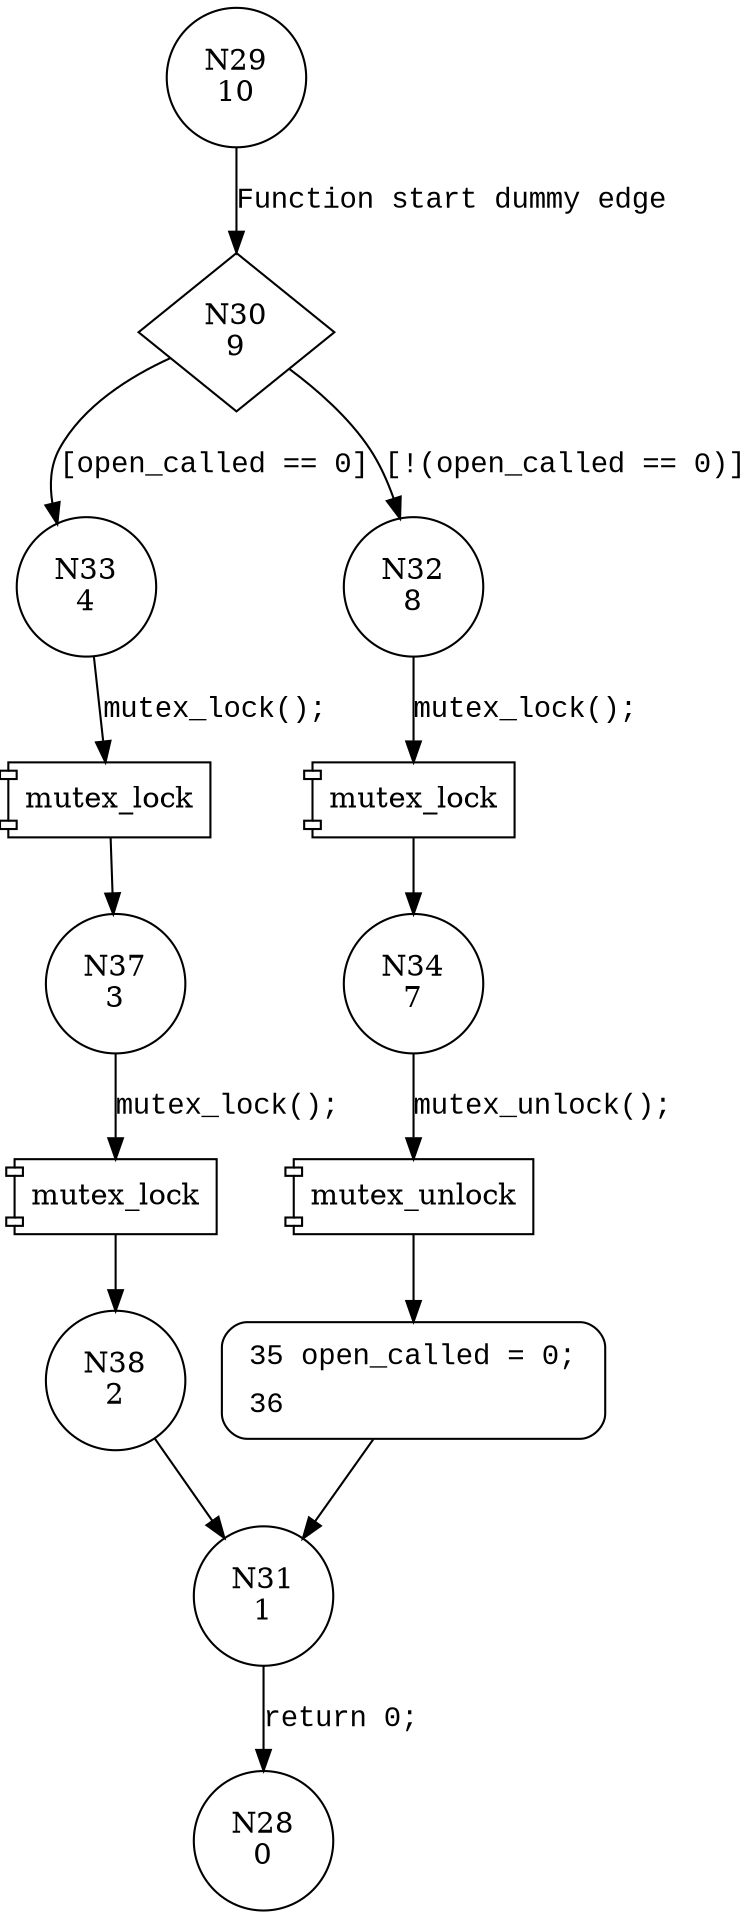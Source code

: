 digraph misc_release {
29 [shape="circle" label="N29\n10"]
30 [shape="diamond" label="N30\n9"]
33 [shape="circle" label="N33\n4"]
32 [shape="circle" label="N32\n8"]
34 [shape="circle" label="N34\n7"]
35 [shape="circle" label="N35\n6"]
31 [shape="circle" label="N31\n1"]
28 [shape="circle" label="N28\n0"]
37 [shape="circle" label="N37\n3"]
38 [shape="circle" label="N38\n2"]
35 [style="filled,bold" penwidth="1" fillcolor="white" fontname="Courier New" shape="Mrecord" label=<<table border="0" cellborder="0" cellpadding="3" bgcolor="white"><tr><td align="right">35</td><td align="left">open_called = 0;</td></tr><tr><td align="right">36</td><td align="left"></td></tr></table>>]
35 -> 31[label=""]
29 -> 30 [label="Function start dummy edge" fontname="Courier New"]
30 -> 33 [label="[open_called == 0]" fontname="Courier New"]
30 -> 32 [label="[!(open_called == 0)]" fontname="Courier New"]
100002 [shape="component" label="mutex_lock"]
32 -> 100002 [label="mutex_lock();" fontname="Courier New"]
100002 -> 34 [label="" fontname="Courier New"]
100003 [shape="component" label="mutex_unlock"]
34 -> 100003 [label="mutex_unlock();" fontname="Courier New"]
100003 -> 35 [label="" fontname="Courier New"]
31 -> 28 [label="return 0;" fontname="Courier New"]
100004 [shape="component" label="mutex_lock"]
33 -> 100004 [label="mutex_lock();" fontname="Courier New"]
100004 -> 37 [label="" fontname="Courier New"]
100005 [shape="component" label="mutex_lock"]
37 -> 100005 [label="mutex_lock();" fontname="Courier New"]
100005 -> 38 [label="" fontname="Courier New"]
38 -> 31 [label="" fontname="Courier New"]
}